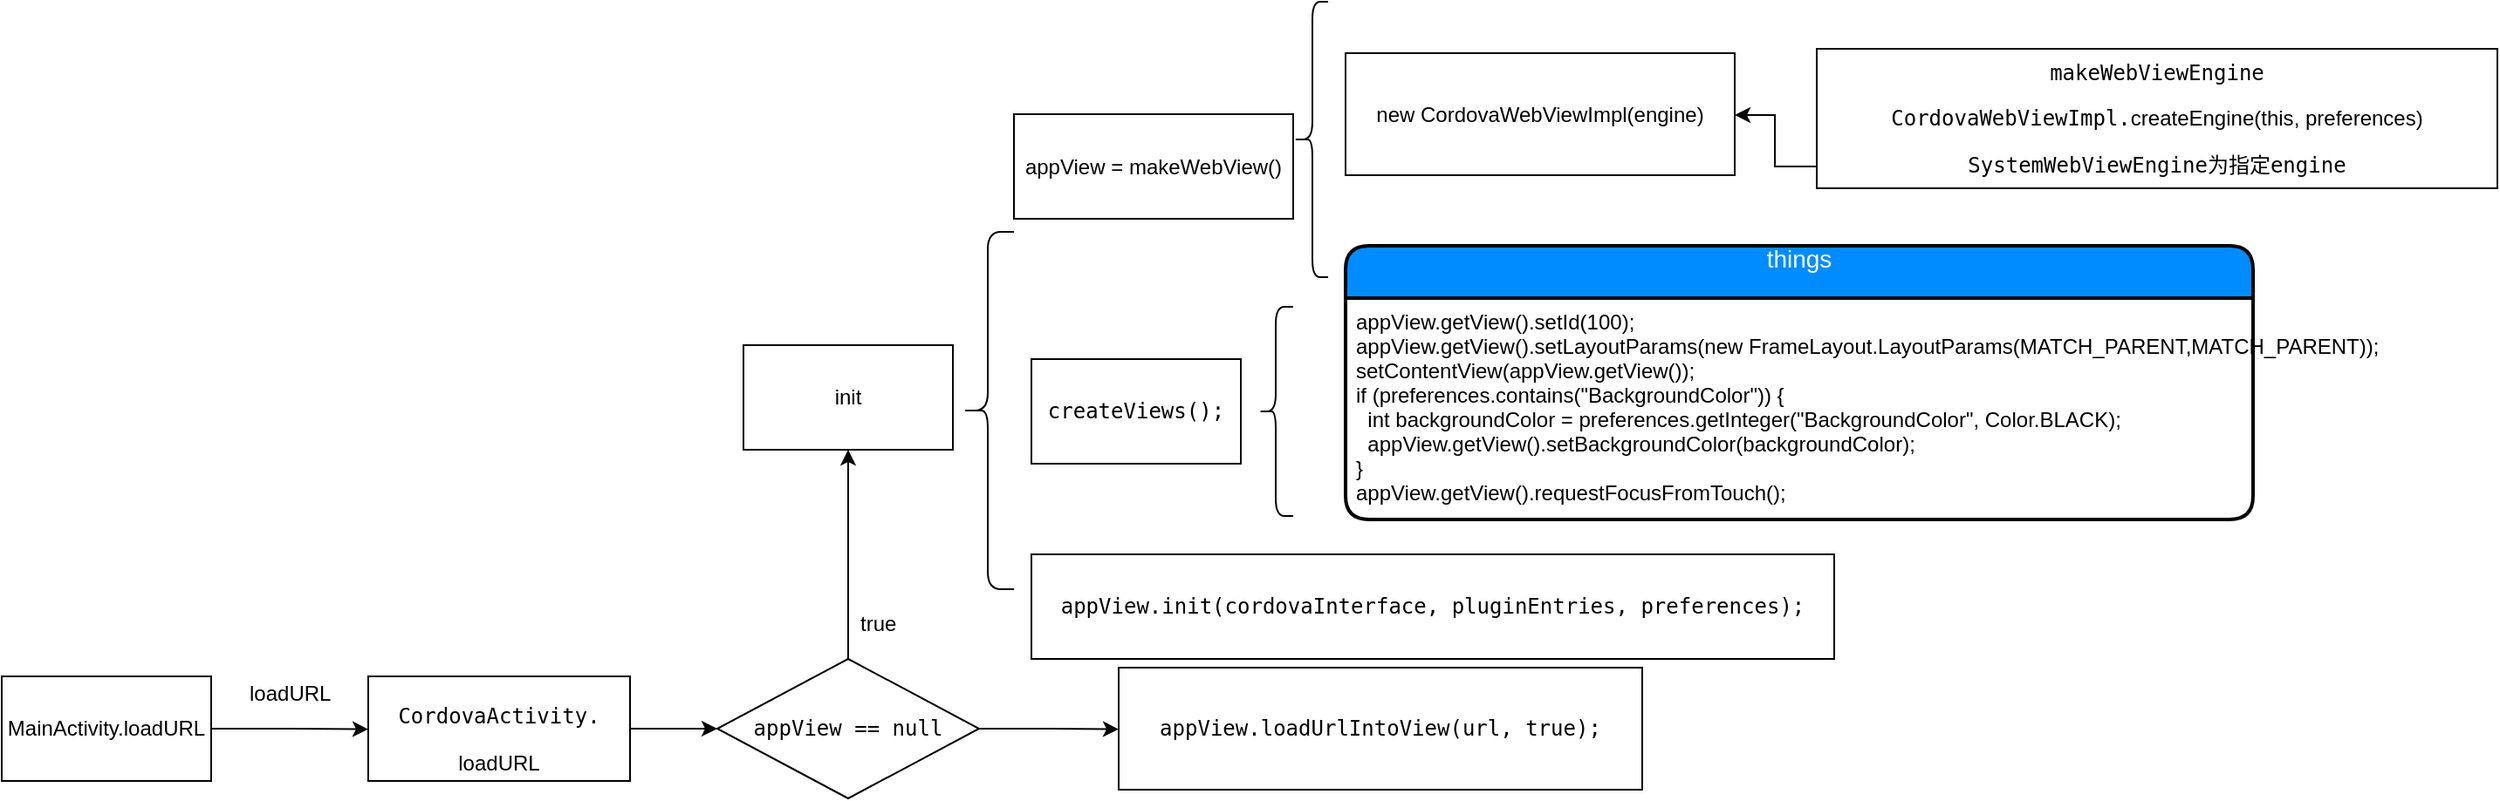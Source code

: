 <mxfile version="10.5.4" type="github"><diagram id="c00RBw5aIxOP1FfjhGlZ" name="Page-1"><mxGraphModel dx="1269" dy="675" grid="1" gridSize="10" guides="1" tooltips="1" connect="1" arrows="1" fold="1" page="1" pageScale="1" pageWidth="827" pageHeight="1169" math="0" shadow="0"><root><mxCell id="0"/><mxCell id="1" parent="0"/><mxCell id="qnE9HWCvwtSlB8G6Xwsx-5" style="edgeStyle=orthogonalEdgeStyle;rounded=0;orthogonalLoop=1;jettySize=auto;html=1;exitX=1;exitY=0.5;exitDx=0;exitDy=0;" edge="1" parent="1" source="qnE9HWCvwtSlB8G6Xwsx-1"><mxGeometry relative="1" as="geometry"><mxPoint x="240" y="480.333" as="targetPoint"/></mxGeometry></mxCell><mxCell id="qnE9HWCvwtSlB8G6Xwsx-1" value="MainActivity.&lt;span&gt;loadURL&lt;/span&gt;" style="rounded=0;whiteSpace=wrap;html=1;" vertex="1" parent="1"><mxGeometry x="30" y="450" width="120" height="60" as="geometry"/></mxCell><mxCell id="qnE9HWCvwtSlB8G6Xwsx-4" value="loadURL" style="text;html=1;resizable=0;points=[];autosize=1;align=left;verticalAlign=top;spacingTop=-4;" vertex="1" parent="1"><mxGeometry x="170" y="450" width="60" height="20" as="geometry"/></mxCell><mxCell id="qnE9HWCvwtSlB8G6Xwsx-9" style="edgeStyle=orthogonalEdgeStyle;rounded=0;orthogonalLoop=1;jettySize=auto;html=1;exitX=1;exitY=0.5;exitDx=0;exitDy=0;entryX=0;entryY=0.5;entryDx=0;entryDy=0;" edge="1" parent="1" source="qnE9HWCvwtSlB8G6Xwsx-6" target="qnE9HWCvwtSlB8G6Xwsx-8"><mxGeometry relative="1" as="geometry"/></mxCell><mxCell id="qnE9HWCvwtSlB8G6Xwsx-6" value="&lt;pre&gt;&lt;span&gt;CordovaActivity.&lt;/span&gt;&lt;/pre&gt;&lt;span&gt;loadURL&lt;/span&gt;" style="rounded=0;whiteSpace=wrap;html=1;" vertex="1" parent="1"><mxGeometry x="240" y="450" width="150" height="60" as="geometry"/></mxCell><mxCell id="qnE9HWCvwtSlB8G6Xwsx-10" style="edgeStyle=orthogonalEdgeStyle;rounded=0;orthogonalLoop=1;jettySize=auto;html=1;entryX=0.5;entryY=1;entryDx=0;entryDy=0;" edge="1" parent="1" source="qnE9HWCvwtSlB8G6Xwsx-8" target="qnE9HWCvwtSlB8G6Xwsx-12"><mxGeometry relative="1" as="geometry"><mxPoint x="515" y="390" as="targetPoint"/></mxGeometry></mxCell><mxCell id="qnE9HWCvwtSlB8G6Xwsx-13" style="edgeStyle=orthogonalEdgeStyle;rounded=0;orthogonalLoop=1;jettySize=auto;html=1;exitX=1;exitY=0.5;exitDx=0;exitDy=0;" edge="1" parent="1" source="qnE9HWCvwtSlB8G6Xwsx-8"><mxGeometry relative="1" as="geometry"><mxPoint x="670" y="480.333" as="targetPoint"/></mxGeometry></mxCell><mxCell id="qnE9HWCvwtSlB8G6Xwsx-8" value="&lt;pre&gt;&lt;span&gt;appView&lt;/span&gt; == &lt;span&gt;null&lt;/span&gt;&lt;/pre&gt;" style="rhombus;whiteSpace=wrap;html=1;" vertex="1" parent="1"><mxGeometry x="440" y="440" width="150" height="80" as="geometry"/></mxCell><mxCell id="qnE9HWCvwtSlB8G6Xwsx-11" value="true" style="text;html=1;resizable=0;points=[];autosize=1;align=left;verticalAlign=top;spacingTop=-4;" vertex="1" parent="1"><mxGeometry x="520" y="410" width="40" height="20" as="geometry"/></mxCell><mxCell id="qnE9HWCvwtSlB8G6Xwsx-12" value="init" style="rounded=0;whiteSpace=wrap;html=1;" vertex="1" parent="1"><mxGeometry x="455" y="260" width="120" height="60" as="geometry"/></mxCell><mxCell id="qnE9HWCvwtSlB8G6Xwsx-15" value="appView =&amp;nbsp;&lt;span&gt;makeWebView&lt;/span&gt;&lt;span&gt;()&lt;/span&gt;&lt;br&gt;" style="rounded=0;whiteSpace=wrap;html=1;" vertex="1" parent="1"><mxGeometry x="610" y="127.5" width="160" height="60" as="geometry"/></mxCell><mxCell id="qnE9HWCvwtSlB8G6Xwsx-14" value="&lt;pre&gt;&lt;span&gt;appView&lt;/span&gt;.loadUrlIntoView(url, &lt;span&gt;true&lt;/span&gt;);&lt;/pre&gt;" style="rounded=0;whiteSpace=wrap;html=1;" vertex="1" parent="1"><mxGeometry x="670" y="445" width="300" height="70" as="geometry"/></mxCell><mxCell id="qnE9HWCvwtSlB8G6Xwsx-24" style="edgeStyle=orthogonalEdgeStyle;rounded=0;orthogonalLoop=1;jettySize=auto;html=1;" edge="1" parent="1" target="qnE9HWCvwtSlB8G6Xwsx-23"><mxGeometry relative="1" as="geometry"><mxPoint x="1070" y="157.5" as="sourcePoint"/><Array as="points"><mxPoint x="1046" y="158"/><mxPoint x="1046" y="128"/></Array></mxGeometry></mxCell><mxCell id="qnE9HWCvwtSlB8G6Xwsx-18" value="&lt;pre&gt;makeWebViewEngine&lt;/pre&gt;&lt;pre&gt;CordovaWebViewImpl.&lt;span style=&quot;font-family: &amp;#34;helvetica&amp;#34; ; white-space: normal&quot;&gt;createEngine&lt;/span&gt;&lt;span style=&quot;font-family: &amp;#34;helvetica&amp;#34; ; white-space: normal&quot;&gt;(&lt;/span&gt;&lt;span style=&quot;font-family: &amp;#34;helvetica&amp;#34; ; white-space: normal&quot;&gt;this&lt;/span&gt;&lt;span style=&quot;font-family: &amp;#34;helvetica&amp;#34; ; white-space: normal&quot;&gt;, &lt;/span&gt;&lt;span style=&quot;font-family: &amp;#34;helvetica&amp;#34; ; white-space: normal&quot;&gt;preferences&lt;/span&gt;&lt;span style=&quot;font-family: &amp;#34;helvetica&amp;#34; ; white-space: normal&quot;&gt;)&lt;/span&gt;&lt;br&gt;&lt;/pre&gt;&lt;pre&gt;SystemWebViewEngine为指定engine&lt;/pre&gt;" style="rounded=0;whiteSpace=wrap;html=1;" vertex="1" parent="1"><mxGeometry x="1070" y="90" width="390" height="80" as="geometry"/></mxCell><mxCell id="qnE9HWCvwtSlB8G6Xwsx-19" value="" style="shape=curlyBracket;whiteSpace=wrap;html=1;rounded=1;size=0.55;" vertex="1" parent="1"><mxGeometry x="770" y="63" width="20" height="158" as="geometry"/></mxCell><mxCell id="qnE9HWCvwtSlB8G6Xwsx-20" value="" style="shape=curlyBracket;whiteSpace=wrap;html=1;rounded=1;" vertex="1" parent="1"><mxGeometry x="580" y="195" width="30" height="205" as="geometry"/></mxCell><mxCell id="qnE9HWCvwtSlB8G6Xwsx-23" value="new&amp;nbsp;&lt;span&gt;CordovaWebViewImpl(engine)&lt;/span&gt;" style="rounded=0;whiteSpace=wrap;html=1;" vertex="1" parent="1"><mxGeometry x="800" y="92.5" width="223" height="70" as="geometry"/></mxCell><mxCell id="qnE9HWCvwtSlB8G6Xwsx-26" value="&lt;pre&gt;&lt;span&gt;createViews&lt;/span&gt;();&lt;/pre&gt;" style="rounded=0;whiteSpace=wrap;html=1;" vertex="1" parent="1"><mxGeometry x="620" y="268" width="120" height="60" as="geometry"/></mxCell><mxCell id="qnE9HWCvwtSlB8G6Xwsx-27" value="" style="shape=curlyBracket;whiteSpace=wrap;html=1;rounded=1;" vertex="1" parent="1"><mxGeometry x="750" y="238" width="20" height="120" as="geometry"/></mxCell><mxCell id="qnE9HWCvwtSlB8G6Xwsx-29" value="&lt;br&gt;&lt;br&gt;&lt;br&gt;&lt;br&gt;&lt;br&gt;&lt;br&gt;" style="text;html=1;resizable=0;points=[];autosize=1;align=left;verticalAlign=top;spacingTop=-4;" vertex="1" parent="1"><mxGeometry x="840" y="208" width="20" height="90" as="geometry"/></mxCell><mxCell id="qnE9HWCvwtSlB8G6Xwsx-30" value="&lt;br&gt;&lt;br&gt;&lt;br&gt;&lt;br&gt;&lt;br&gt;&lt;br&gt;" style="text;html=1;resizable=0;points=[];autosize=1;align=left;verticalAlign=top;spacingTop=-4;" vertex="1" parent="1"><mxGeometry x="850" y="215" width="20" height="90" as="geometry"/></mxCell><mxCell id="qnE9HWCvwtSlB8G6Xwsx-31" value="things&#10;" style="swimlane;childLayout=stackLayout;horizontal=1;startSize=30;horizontalStack=0;fillColor=#008cff;fontColor=#FFFFFF;rounded=1;fontSize=14;fontStyle=0;strokeWidth=2;resizeParent=0;resizeLast=1;shadow=0;dashed=0;align=center;" vertex="1" parent="1"><mxGeometry x="800" y="203" width="520" height="157" as="geometry"/></mxCell><mxCell id="qnE9HWCvwtSlB8G6Xwsx-32" value="appView.getView().setId(100);&#10;appView.getView().setLayoutParams(new FrameLayout.LayoutParams(MATCH_PARENT,MATCH_PARENT));&#10;setContentView(appView.getView());&#10;if (preferences.contains(&quot;BackgroundColor&quot;)) {&#10;  int backgroundColor = preferences.getInteger(&quot;BackgroundColor&quot;, Color.BLACK);&#10;  appView.getView().setBackgroundColor(backgroundColor);&#10;    }&#10;appView.getView().requestFocusFromTouch();" style="align=left;strokeColor=none;fillColor=none;spacingLeft=4;fontSize=12;verticalAlign=top;resizable=0;rotatable=0;part=1;" vertex="1" parent="qnE9HWCvwtSlB8G6Xwsx-31"><mxGeometry y="30" width="520" height="127" as="geometry"/></mxCell><mxCell id="qnE9HWCvwtSlB8G6Xwsx-35" value="&lt;pre&gt;&lt;span&gt;appView&lt;/span&gt;.init(&lt;span&gt;cordovaInterface&lt;/span&gt;, &lt;span&gt;pluginEntries&lt;/span&gt;, &lt;span&gt;preferences&lt;/span&gt;);&lt;/pre&gt;" style="rounded=0;whiteSpace=wrap;html=1;" vertex="1" parent="1"><mxGeometry x="620" y="380" width="460" height="60" as="geometry"/></mxCell></root></mxGraphModel></diagram></mxfile>